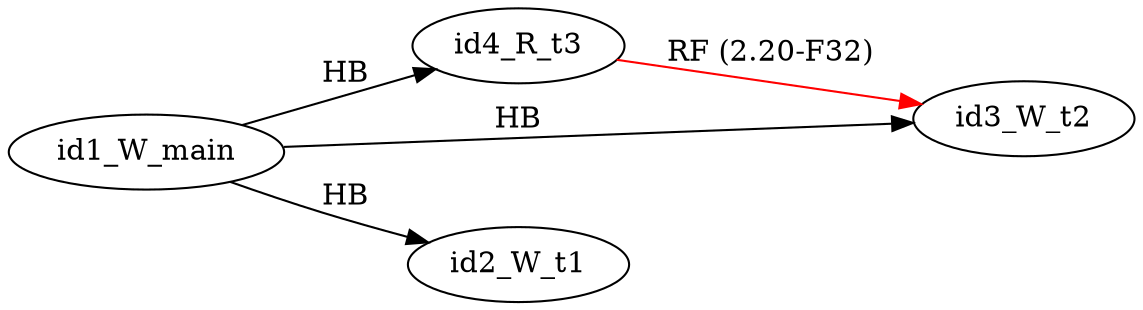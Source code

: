 digraph memory_model {
rankdir=LR;
splines=true; esep=0.5;
id4_R_t3 -> id3_W_t2 [label = "RF (2.20-F32)", color="red"];
id1_W_main -> id2_W_t1 [label = "HB", color="black"];
id1_W_main -> id3_W_t2 [label = "HB", color="black"];
id1_W_main -> id4_R_t3 [label = "HB", color="black"];
id1_W_main [pos="5.0,2!"]
id2_W_t1 [pos="0,0!"]
id3_W_t2 [pos="5,0!"]
id4_R_t3 [pos="10,0!"]
}